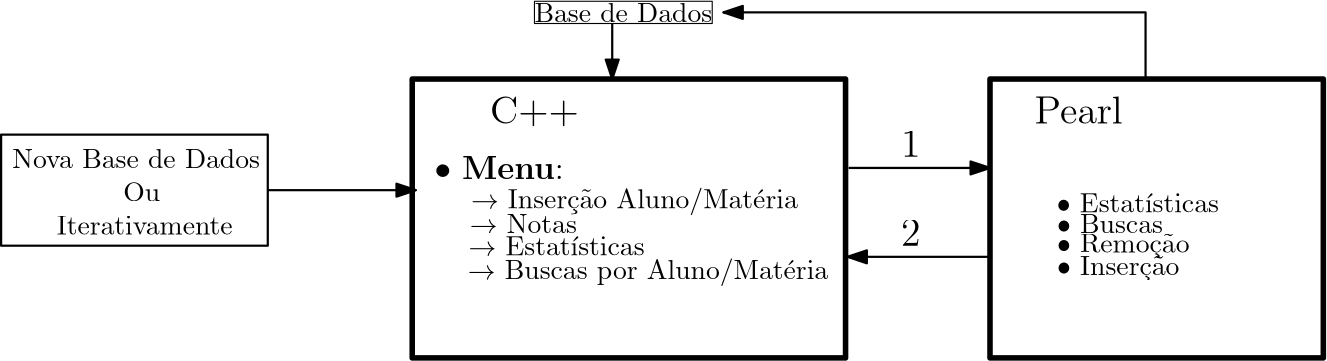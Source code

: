 <?xml version="1.0"?>
<!DOCTYPE ipe SYSTEM "ipe.dtd">
<ipe version="70206" creator="Ipe 7.2.6">
<info created="D:20161019160246" modified="D:20161019175532"/>
<ipestyle name="basic">
<symbol name="arrow/arc(spx)">
<path stroke="sym-stroke" fill="sym-stroke" pen="sym-pen">
0 0 m
-1 0.333 l
-1 -0.333 l
h
</path>
</symbol>
<symbol name="arrow/farc(spx)">
<path stroke="sym-stroke" fill="white" pen="sym-pen">
0 0 m
-1 0.333 l
-1 -0.333 l
h
</path>
</symbol>
<symbol name="arrow/ptarc(spx)">
<path stroke="sym-stroke" fill="sym-stroke" pen="sym-pen">
0 0 m
-1 0.333 l
-0.8 0 l
-1 -0.333 l
h
</path>
</symbol>
<symbol name="arrow/fptarc(spx)">
<path stroke="sym-stroke" fill="white" pen="sym-pen">
0 0 m
-1 0.333 l
-0.8 0 l
-1 -0.333 l
h
</path>
</symbol>
<symbol name="mark/circle(sx)" transformations="translations">
<path fill="sym-stroke">
0.6 0 0 0.6 0 0 e
0.4 0 0 0.4 0 0 e
</path>
</symbol>
<symbol name="mark/disk(sx)" transformations="translations">
<path fill="sym-stroke">
0.6 0 0 0.6 0 0 e
</path>
</symbol>
<symbol name="mark/fdisk(sfx)" transformations="translations">
<group>
<path fill="sym-fill">
0.5 0 0 0.5 0 0 e
</path>
<path fill="sym-stroke" fillrule="eofill">
0.6 0 0 0.6 0 0 e
0.4 0 0 0.4 0 0 e
</path>
</group>
</symbol>
<symbol name="mark/box(sx)" transformations="translations">
<path fill="sym-stroke" fillrule="eofill">
-0.6 -0.6 m
0.6 -0.6 l
0.6 0.6 l
-0.6 0.6 l
h
-0.4 -0.4 m
0.4 -0.4 l
0.4 0.4 l
-0.4 0.4 l
h
</path>
</symbol>
<symbol name="mark/square(sx)" transformations="translations">
<path fill="sym-stroke">
-0.6 -0.6 m
0.6 -0.6 l
0.6 0.6 l
-0.6 0.6 l
h
</path>
</symbol>
<symbol name="mark/fsquare(sfx)" transformations="translations">
<group>
<path fill="sym-fill">
-0.5 -0.5 m
0.5 -0.5 l
0.5 0.5 l
-0.5 0.5 l
h
</path>
<path fill="sym-stroke" fillrule="eofill">
-0.6 -0.6 m
0.6 -0.6 l
0.6 0.6 l
-0.6 0.6 l
h
-0.4 -0.4 m
0.4 -0.4 l
0.4 0.4 l
-0.4 0.4 l
h
</path>
</group>
</symbol>
<symbol name="mark/cross(sx)" transformations="translations">
<group>
<path fill="sym-stroke">
-0.43 -0.57 m
0.57 0.43 l
0.43 0.57 l
-0.57 -0.43 l
h
</path>
<path fill="sym-stroke">
-0.43 0.57 m
0.57 -0.43 l
0.43 -0.57 l
-0.57 0.43 l
h
</path>
</group>
</symbol>
<symbol name="arrow/fnormal(spx)">
<path stroke="sym-stroke" fill="white" pen="sym-pen">
0 0 m
-1 0.333 l
-1 -0.333 l
h
</path>
</symbol>
<symbol name="arrow/pointed(spx)">
<path stroke="sym-stroke" fill="sym-stroke" pen="sym-pen">
0 0 m
-1 0.333 l
-0.8 0 l
-1 -0.333 l
h
</path>
</symbol>
<symbol name="arrow/fpointed(spx)">
<path stroke="sym-stroke" fill="white" pen="sym-pen">
0 0 m
-1 0.333 l
-0.8 0 l
-1 -0.333 l
h
</path>
</symbol>
<symbol name="arrow/linear(spx)">
<path stroke="sym-stroke" pen="sym-pen">
-1 0.333 m
0 0 l
-1 -0.333 l
</path>
</symbol>
<symbol name="arrow/fdouble(spx)">
<path stroke="sym-stroke" fill="white" pen="sym-pen">
0 0 m
-1 0.333 l
-1 -0.333 l
h
-1 0 m
-2 0.333 l
-2 -0.333 l
h
</path>
</symbol>
<symbol name="arrow/double(spx)">
<path stroke="sym-stroke" fill="sym-stroke" pen="sym-pen">
0 0 m
-1 0.333 l
-1 -0.333 l
h
-1 0 m
-2 0.333 l
-2 -0.333 l
h
</path>
</symbol>
<pen name="heavier" value="0.8"/>
<pen name="fat" value="1.2"/>
<pen name="ultrafat" value="2"/>
<symbolsize name="large" value="5"/>
<symbolsize name="small" value="2"/>
<symbolsize name="tiny" value="1.1"/>
<arrowsize name="large" value="10"/>
<arrowsize name="small" value="5"/>
<arrowsize name="tiny" value="3"/>
<color name="red" value="1 0 0"/>
<color name="green" value="0 1 0"/>
<color name="blue" value="0 0 1"/>
<color name="yellow" value="1 1 0"/>
<color name="orange" value="1 0.647 0"/>
<color name="gold" value="1 0.843 0"/>
<color name="purple" value="0.627 0.125 0.941"/>
<color name="gray" value="0.745"/>
<color name="brown" value="0.647 0.165 0.165"/>
<color name="navy" value="0 0 0.502"/>
<color name="pink" value="1 0.753 0.796"/>
<color name="seagreen" value="0.18 0.545 0.341"/>
<color name="turquoise" value="0.251 0.878 0.816"/>
<color name="violet" value="0.933 0.51 0.933"/>
<color name="darkblue" value="0 0 0.545"/>
<color name="darkcyan" value="0 0.545 0.545"/>
<color name="darkgray" value="0.663"/>
<color name="darkgreen" value="0 0.392 0"/>
<color name="darkmagenta" value="0.545 0 0.545"/>
<color name="darkorange" value="1 0.549 0"/>
<color name="darkred" value="0.545 0 0"/>
<color name="lightblue" value="0.678 0.847 0.902"/>
<color name="lightcyan" value="0.878 1 1"/>
<color name="lightgray" value="0.827"/>
<color name="lightgreen" value="0.565 0.933 0.565"/>
<color name="lightyellow" value="1 1 0.878"/>
<dashstyle name="dashed" value="[4] 0"/>
<dashstyle name="dotted" value="[1 3] 0"/>
<dashstyle name="dash dotted" value="[4 2 1 2] 0"/>
<dashstyle name="dash dot dotted" value="[4 2 1 2 1 2] 0"/>
<textsize name="large" value="\large"/>
<textsize name="Large" value="\Large"/>
<textsize name="LARGE" value="\LARGE"/>
<textsize name="huge" value="\huge"/>
<textsize name="Huge" value="\Huge"/>
<textsize name="small" value="\small"/>
<textsize name="footnote" value="\footnotesize"/>
<textsize name="tiny" value="\tiny"/>
<textstyle name="center" begin="\begin{center}" end="\end{center}"/>
<textstyle name="itemize" begin="\begin{itemize}" end="\end{itemize}"/>
<textstyle name="item" begin="\begin{itemize}\item{}" end="\end{itemize}"/>
<gridsize name="4 pts" value="4"/>
<gridsize name="8 pts (~3 mm)" value="8"/>
<gridsize name="16 pts (~6 mm)" value="16"/>
<gridsize name="32 pts (~12 mm)" value="32"/>
<gridsize name="10 pts (~3.5 mm)" value="10"/>
<gridsize name="20 pts (~7 mm)" value="20"/>
<gridsize name="14 pts (~5 mm)" value="14"/>
<gridsize name="28 pts (~10 mm)" value="28"/>
<gridsize name="56 pts (~20 mm)" value="56"/>
<anglesize name="90 deg" value="90"/>
<anglesize name="60 deg" value="60"/>
<anglesize name="45 deg" value="45"/>
<anglesize name="30 deg" value="30"/>
<anglesize name="22.5 deg" value="22.5"/>
<opacity name="10%" value="0.1"/>
<opacity name="30%" value="0.3"/>
<opacity name="50%" value="0.5"/>
<opacity name="75%" value="0.75"/>
<tiling name="falling" angle="-60" step="4" width="1"/>
<tiling name="rising" angle="30" step="4" width="1"/>
</ipestyle>
<page>
<layer name="alpha"/>
<view layers="alpha" active="alpha"/>
<path layer="alpha" matrix="1.08333 0 0 0.784314 -22.6667 172.549" stroke="black" pen="ultrafat">
176 800 m
176 672 l
320 672 l
320 800 l
h
</path>
<text transformations="translations" pos="196 784" stroke="black" type="label" width="31.996" height="9.809" depth="1.09" valign="baseline" size="Large">C++</text>
<text matrix="1 0 0 1 44 -16" transformations="translations" pos="204 772" stroke="black" type="label" width="117.725" height="7.473" depth="2.49" halign="center" valign="center">$\rightarrow$~Inser\c{c}\~{a}o Aluno/Mat\&apos;eria</text>
<text matrix="1 0 0 1 4 -12" transformations="translations" pos="204 760" stroke="black" type="label" width="38.522" height="6.808" depth="0" halign="center" valign="center">$\rightarrow$~Notas</text>
<text matrix="1 0 0 1 4 -12" transformations="translations" pos="216 752" stroke="black" type="label" width="63.401" height="6.918" depth="0" halign="center" valign="center">$\rightarrow$~Estat\&apos;isticas</text>
<text matrix="1 0 0 1 -20 -20" transformations="translations" pos="208 748" stroke="black" type="label" width="129.819" height="7.473" depth="2.49" valign="baseline">$\rightarrow$~Buscas por Aluno/Mat\&apos;eria</text>
<path stroke="black" pen="heavier" arrow="normal/normal">
240 820 m
240 800 l
</path>
<text matrix="1 0 0 1 52 -4" transformations="translations" pos="192 828" stroke="black" type="label" width="64.038" height="6.918" depth="0" halign="center" valign="center">Base de Dados</text>
<text matrix="1 0 0 1 -56 -20" transformations="translations" pos="80 788" stroke="black" type="label" width="89.221" height="6.918" depth="0" valign="baseline">Nova Base de Dados</text>
<path matrix="2.22222 0 0 1 -204 -8" stroke="black" pen="heavier" arrow="normal/normal">
144 768 m
168 768 l
</path>
<text matrix="1 0 0 1 0 -4" transformations="translations" pos="64 760" stroke="black" type="label" width="13.284" height="6.808" depth="0" valign="baseline">Ou</text>
<text matrix="1 0 0 1 -140 48" transformations="translations" pos="180 696" stroke="black" type="label" width="63.401" height="6.808" depth="0" valign="baseline">Iterativamente</text>
<path stroke="black" pen="heavier">
20 780 m
20 740 l
116 740 l
116 780 l
h
</path>
<path matrix="0.833336 0 0 0.784314 229.334 172.549" stroke="black" pen="ultrafat">
176 800 m
176 672 l
320 672 l
320 800 l
h
</path>
<path matrix="0.909091 0 0 1 34.1818 0" stroke="black" pen="heavier" arrow="normal/normal">
320 768 m
376 768 l
</path>
<path matrix="0.916667 0 0 1 31.3333 0" stroke="black" pen="heavier" rarrow="normal/normal">
320 736 m
372 736 l
376 736 l
</path>
<text matrix="1 0 0 1 196 0" transformations="translations" pos="196 784" stroke="black" type="label" width="31.799" height="9.963" depth="0" valign="baseline" size="Large">Pearl</text>
<text matrix="0.930082 0 0 1 228.363 3.49781" transformations="translations" pos="216 752" stroke="black" type="label" width="58.42" height="6.918" depth="0" halign="center" valign="center">$\bullet$~Estat\&apos;isticas</text>
<text matrix="0.56531 0 0 1 277.994 -4" transformations="translations" pos="216 752" stroke="black" type="label" width="38.163" height="6.808" depth="0" valign="center">$\bullet$~Buscas</text>
<text matrix="0.802877 0 0 1 226.664 -11.9275" transformations="translations" pos="216 752" stroke="black" type="label" width="47.738" height="6.813" depth="1.69" valign="center">$\bullet$~Remo\c{c}\~{a}o</text>
<text matrix="0.88598 0 0 1 230.804 -20" transformations="translations" pos="216 752" stroke="black" type="label" width="44.085" height="6.813" depth="1.69" halign="center" valign="center">$\bullet$~Inser\c{c}\~{a}o</text>
<path stroke="black" pen="heavier" rarrow="normal/normal">
280 824 m
432 824 l
432 800 l
432 800 l
</path>
<text matrix="1 0 0 1 0 -8" transformations="translations" pos="344 780" stroke="black" type="label" width="7.024" height="9.245" depth="0" valign="baseline" size="Large" style="math">1</text>
<text matrix="1 0 0 1 -12 -4" transformations="translations" pos="188 768" stroke="black" type="label" width="46.596" height="8.203" depth="0" valign="baseline" size="large">$\bullet$~\textbf{Menu}:</text>
<text matrix="1 0 0 1 0 -40" transformations="translations" pos="344 780" stroke="black" type="label" width="7.024" height="9.245" depth="0" valign="baseline" size="Large" style="math">2</text>
<path stroke="black">
276 820 m
276 828 l
212 828 l
212 820 l
h
</path>
</page>
</ipe>
